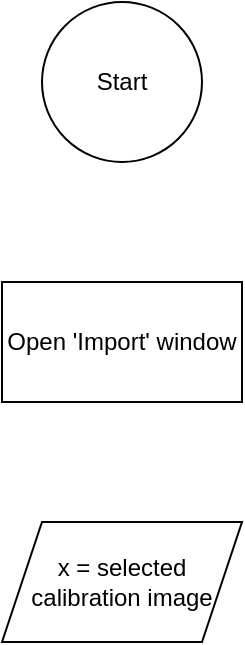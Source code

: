 <mxfile version="26.1.1">
  <diagram name="Page-1" id="EaswisTuRpGIDePydEG2">
    <mxGraphModel dx="1042" dy="531" grid="1" gridSize="10" guides="1" tooltips="1" connect="1" arrows="1" fold="1" page="1" pageScale="1" pageWidth="850" pageHeight="1100" math="0" shadow="0">
      <root>
        <mxCell id="0" />
        <mxCell id="1" parent="0" />
        <mxCell id="D42f6UOJaRWIfR4mBTr0-1" value="Start" style="ellipse;whiteSpace=wrap;html=1;aspect=fixed;" vertex="1" parent="1">
          <mxGeometry x="345" y="80" width="80" height="80" as="geometry" />
        </mxCell>
        <mxCell id="D42f6UOJaRWIfR4mBTr0-2" value="Open &#39;Import&#39; window" style="rounded=0;whiteSpace=wrap;html=1;" vertex="1" parent="1">
          <mxGeometry x="325" y="220" width="120" height="60" as="geometry" />
        </mxCell>
        <mxCell id="D42f6UOJaRWIfR4mBTr0-5" value="x = selected calibration&amp;nbsp;&lt;span style=&quot;color: light-dark(rgb(0, 0, 0), rgb(255, 255, 255)); background-color: transparent;&quot;&gt;image&lt;/span&gt;" style="shape=parallelogram;perimeter=parallelogramPerimeter;whiteSpace=wrap;html=1;fixedSize=1;" vertex="1" parent="1">
          <mxGeometry x="325" y="340" width="120" height="60" as="geometry" />
        </mxCell>
      </root>
    </mxGraphModel>
  </diagram>
</mxfile>
